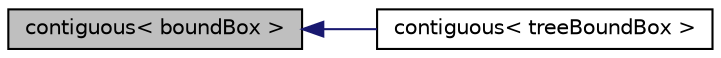 digraph "contiguous&lt; boundBox &gt;"
{
  bgcolor="transparent";
  edge [fontname="Helvetica",fontsize="10",labelfontname="Helvetica",labelfontsize="10"];
  node [fontname="Helvetica",fontsize="10",shape=record];
  rankdir="LR";
  Node1 [label="contiguous\< boundBox \>",height=0.2,width=0.4,color="black", fillcolor="grey75", style="filled", fontcolor="black"];
  Node1 -> Node2 [dir="back",color="midnightblue",fontsize="10",style="solid",fontname="Helvetica"];
  Node2 [label="contiguous\< treeBoundBox \>",height=0.2,width=0.4,color="black",URL="$a10936.html#a532532426de7ccf8ad176a2ed5f01c99",tooltip="Data associated with treeBoundBox type are contiguous. "];
}
